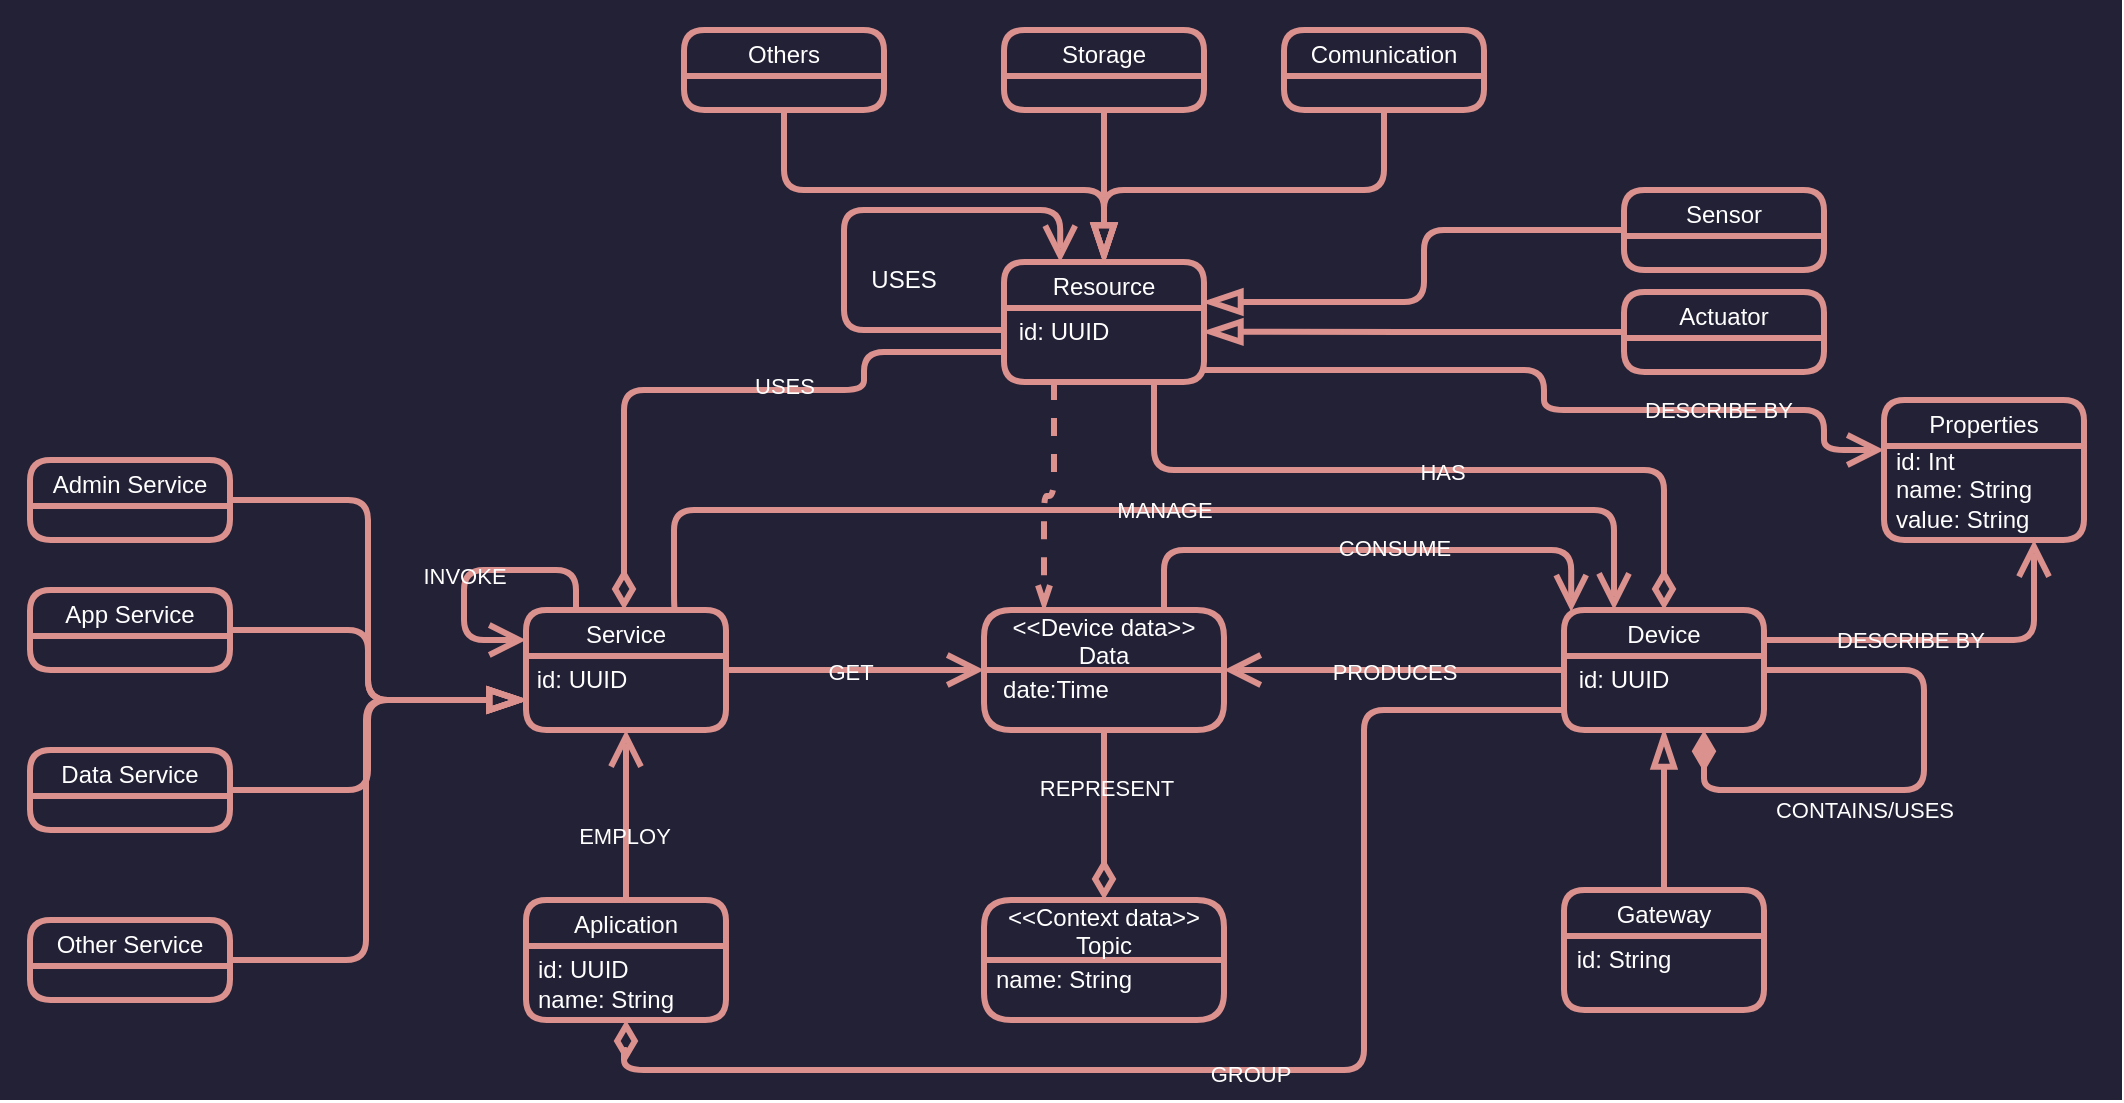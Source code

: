 <mxfile version="22.1.21" type="device">
  <diagram name="Página-1" id="KCZHRsNFGOOAUEGrP5nl">
    <mxGraphModel dx="1912" dy="1209" grid="1" gridSize="10" guides="1" tooltips="1" connect="1" arrows="1" fold="1" page="1" pageScale="1" pageWidth="827" pageHeight="1169" math="0" shadow="0">
      <root>
        <mxCell id="0" />
        <mxCell id="1" parent="0" />
        <mxCell id="8vS-f6j0tsZiRI6oT4Nr-5" value="" style="group;fillColor=#232136;strokeColor=#232136;strokeWidth=30;" vertex="1" connectable="0" parent="1">
          <mxGeometry x="83" y="70" width="1031" height="520" as="geometry" />
        </mxCell>
        <mxCell id="fbPeKxcQVnnoHxMoIqsi-6" value="Others" style="swimlane;strokeWidth=3;rounded=1;fontStyle=0;strokeColor=#DB918D;fillColor=none;fontColor=#FFFFFF;container=0;labelBackgroundColor=none;" parent="8vS-f6j0tsZiRI6oT4Nr-5" vertex="1">
          <mxGeometry x="327" width="100" height="40" as="geometry" />
        </mxCell>
        <mxCell id="fbPeKxcQVnnoHxMoIqsi-7" value="Storage" style="swimlane;strokeWidth=3;rounded=1;fontStyle=0;strokeColor=#DB918D;fillColor=none;fontColor=#FFFFFF;container=0;labelBackgroundColor=none;" parent="8vS-f6j0tsZiRI6oT4Nr-5" vertex="1">
          <mxGeometry x="487" width="100" height="40" as="geometry" />
        </mxCell>
        <mxCell id="fbPeKxcQVnnoHxMoIqsi-8" value="Comunication" style="swimlane;strokeWidth=3;rounded=1;fontStyle=0;strokeColor=#DB918D;fillColor=none;fontColor=#FFFFFF;container=0;labelBackgroundColor=none;" parent="8vS-f6j0tsZiRI6oT4Nr-5" vertex="1">
          <mxGeometry x="627" width="100" height="40" as="geometry" />
        </mxCell>
        <mxCell id="fbPeKxcQVnnoHxMoIqsi-78" style="edgeStyle=orthogonalEdgeStyle;shape=connector;curved=0;rounded=1;orthogonalLoop=1;jettySize=auto;html=1;labelBackgroundColor=none;strokeColor=#DB918D;strokeWidth=3;align=center;verticalAlign=middle;fontFamily=Helvetica;fontSize=11;fontColor=#FFFFFF;endArrow=blockThin;endFill=0;endSize=12;" parent="8vS-f6j0tsZiRI6oT4Nr-5" source="fbPeKxcQVnnoHxMoIqsi-12" edge="1">
          <mxGeometry relative="1" as="geometry">
            <mxPoint x="587" y="136" as="targetPoint" />
            <Array as="points">
              <mxPoint x="697" y="100" />
              <mxPoint x="697" y="136" />
            </Array>
            <mxPoint x="787" y="56" as="sourcePoint" />
          </mxGeometry>
        </mxCell>
        <mxCell id="fbPeKxcQVnnoHxMoIqsi-12" value="Sensor" style="swimlane;strokeWidth=3;rounded=1;fontStyle=0;strokeColor=#DB918D;fillColor=none;fontColor=#FFFFFF;container=0;labelBackgroundColor=none;" parent="8vS-f6j0tsZiRI6oT4Nr-5" vertex="1">
          <mxGeometry x="797" y="80" width="100" height="40" as="geometry" />
        </mxCell>
        <mxCell id="8vS-f6j0tsZiRI6oT4Nr-2" style="edgeStyle=orthogonalEdgeStyle;shape=connector;curved=0;rounded=1;orthogonalLoop=1;jettySize=auto;html=1;exitX=0;exitY=0.5;exitDx=0;exitDy=0;labelBackgroundColor=none;strokeColor=#DB918D;strokeWidth=3;align=center;verticalAlign=middle;fontFamily=Helvetica;fontSize=11;fontColor=#FFFFFF;endArrow=blockThin;endFill=0;endSize=12;" edge="1" parent="8vS-f6j0tsZiRI6oT4Nr-5" source="fbPeKxcQVnnoHxMoIqsi-13">
          <mxGeometry relative="1" as="geometry">
            <mxPoint x="587.0" y="150.897" as="targetPoint" />
          </mxGeometry>
        </mxCell>
        <mxCell id="fbPeKxcQVnnoHxMoIqsi-13" value="Actuator" style="swimlane;strokeWidth=3;rounded=1;fontStyle=0;strokeColor=#DB918D;fillColor=none;fontColor=#FFFFFF;container=0;labelBackgroundColor=none;" parent="8vS-f6j0tsZiRI6oT4Nr-5" vertex="1">
          <mxGeometry x="797" y="131" width="100" height="40" as="geometry" />
        </mxCell>
        <mxCell id="fbPeKxcQVnnoHxMoIqsi-16" value="Admin Service" style="swimlane;strokeWidth=3;rounded=1;fontStyle=0;strokeColor=#DB918D;fillColor=none;fontColor=#FFFFFF;container=0;labelBackgroundColor=none;" parent="8vS-f6j0tsZiRI6oT4Nr-5" vertex="1">
          <mxGeometry y="215" width="100" height="40" as="geometry" />
        </mxCell>
        <mxCell id="fbPeKxcQVnnoHxMoIqsi-19" value="App Service" style="swimlane;strokeWidth=3;rounded=1;fontStyle=0;strokeColor=#DB918D;fillColor=none;fontColor=#FFFFFF;container=0;labelBackgroundColor=none;" parent="8vS-f6j0tsZiRI6oT4Nr-5" vertex="1">
          <mxGeometry y="280" width="100" height="40" as="geometry" />
        </mxCell>
        <mxCell id="fbPeKxcQVnnoHxMoIqsi-22" value="Data Service" style="swimlane;strokeWidth=3;rounded=1;fontStyle=0;strokeColor=#DB918D;fillColor=none;fontColor=#FFFFFF;container=0;labelBackgroundColor=none;" parent="8vS-f6j0tsZiRI6oT4Nr-5" vertex="1">
          <mxGeometry y="360" width="100" height="40" as="geometry" />
        </mxCell>
        <mxCell id="fbPeKxcQVnnoHxMoIqsi-23" value="Other Service" style="swimlane;strokeWidth=3;rounded=1;fontStyle=0;strokeColor=#DB918D;fillColor=none;fontColor=#FFFFFF;container=0;labelBackgroundColor=none;" parent="8vS-f6j0tsZiRI6oT4Nr-5" vertex="1">
          <mxGeometry y="445" width="100" height="40" as="geometry" />
        </mxCell>
        <mxCell id="fbPeKxcQVnnoHxMoIqsi-29" value="Aplication" style="swimlane;strokeWidth=3;rounded=1;fontStyle=0;strokeColor=#DB918D;fillColor=none;fontColor=#FFFFFF;container=0;labelBackgroundColor=none;" parent="8vS-f6j0tsZiRI6oT4Nr-5" vertex="1">
          <mxGeometry x="248" y="435" width="100" height="60" as="geometry">
            <mxRectangle x="580" y="270" width="80" height="30" as="alternateBounds" />
          </mxGeometry>
        </mxCell>
        <mxCell id="fbPeKxcQVnnoHxMoIqsi-86" value="USES" style="text;html=1;strokeColor=none;fillColor=none;align=center;verticalAlign=middle;whiteSpace=wrap;rounded=0;fontSize=12;fontFamily=Helvetica;fontColor=#FFFFFF;container=0;labelBackgroundColor=none;" parent="8vS-f6j0tsZiRI6oT4Nr-5" vertex="1">
          <mxGeometry x="407" y="110" width="60" height="30" as="geometry" />
        </mxCell>
        <mxCell id="fbPeKxcQVnnoHxMoIqsi-100" style="edgeStyle=orthogonalEdgeStyle;shape=connector;curved=0;rounded=1;orthogonalLoop=1;jettySize=auto;html=1;labelBackgroundColor=none;strokeColor=#DB918D;strokeWidth=3;align=center;verticalAlign=middle;fontFamily=Helvetica;fontSize=11;fontColor=#FFFFFF;endArrow=open;endFill=0;endSize=12;" parent="8vS-f6j0tsZiRI6oT4Nr-5" edge="1">
          <mxGeometry relative="1" as="geometry">
            <mxPoint x="347" y="320" as="sourcePoint" />
            <mxPoint x="477" y="320" as="targetPoint" />
          </mxGeometry>
        </mxCell>
        <mxCell id="fbPeKxcQVnnoHxMoIqsi-101" value="GET" style="edgeLabel;html=1;align=center;verticalAlign=middle;resizable=0;points=[];fontSize=11;fontFamily=Helvetica;fontColor=#FFFFFF;container=0;labelBackgroundColor=none;" parent="fbPeKxcQVnnoHxMoIqsi-100" vertex="1" connectable="0">
          <mxGeometry x="-0.027" y="-1" relative="1" as="geometry">
            <mxPoint as="offset" />
          </mxGeometry>
        </mxCell>
        <mxCell id="KpJvDtPZwzSK3RjMsNet-6" style="edgeStyle=orthogonalEdgeStyle;shape=connector;curved=0;rounded=1;orthogonalLoop=1;jettySize=auto;html=1;labelBackgroundColor=none;strokeColor=#DB918D;strokeWidth=3;align=center;verticalAlign=middle;fontFamily=Helvetica;fontSize=11;fontColor=#FFFFFF;endArrow=open;endFill=0;endSize=12;" parent="8vS-f6j0tsZiRI6oT4Nr-5" edge="1">
          <mxGeometry relative="1" as="geometry">
            <mxPoint x="587" y="170" as="sourcePoint" />
            <mxPoint x="927" y="210" as="targetPoint" />
            <Array as="points">
              <mxPoint x="587" y="170" />
              <mxPoint x="757" y="170" />
              <mxPoint x="757" y="190" />
              <mxPoint x="897" y="190" />
              <mxPoint x="897" y="210" />
            </Array>
          </mxGeometry>
        </mxCell>
        <mxCell id="KpJvDtPZwzSK3RjMsNet-7" value="DESCRIBE BY" style="edgeLabel;html=1;align=center;verticalAlign=middle;resizable=0;points=[];fontSize=11;fontFamily=Helvetica;fontColor=#FFFFFF;container=0;labelBackgroundColor=none;" parent="KpJvDtPZwzSK3RjMsNet-6" vertex="1" connectable="0">
          <mxGeometry x="0.458" relative="1" as="geometry">
            <mxPoint as="offset" />
          </mxGeometry>
        </mxCell>
        <mxCell id="KpJvDtPZwzSK3RjMsNet-14" style="edgeStyle=orthogonalEdgeStyle;shape=connector;curved=0;rounded=1;orthogonalLoop=1;jettySize=auto;html=1;exitX=0;exitY=1;exitDx=0;exitDy=0;entryX=0.5;entryY=1;entryDx=0;entryDy=0;labelBackgroundColor=none;strokeColor=#DB918D;strokeWidth=3;align=center;verticalAlign=middle;fontFamily=Helvetica;fontSize=11;fontColor=#FFFFFF;endArrow=diamondThin;endFill=0;jumpSize=5;endSize=12;" parent="8vS-f6j0tsZiRI6oT4Nr-5" source="fbPeKxcQVnnoHxMoIqsi-59" target="fbPeKxcQVnnoHxMoIqsi-29" edge="1">
          <mxGeometry relative="1" as="geometry">
            <Array as="points">
              <mxPoint x="667" y="340" />
              <mxPoint x="667" y="520" />
              <mxPoint x="297" y="520" />
              <mxPoint x="297" y="510" />
              <mxPoint x="298" y="510" />
            </Array>
          </mxGeometry>
        </mxCell>
        <mxCell id="KpJvDtPZwzSK3RjMsNet-15" value="GROUP" style="edgeLabel;html=1;align=center;verticalAlign=middle;resizable=0;points=[];fontSize=11;fontFamily=Helvetica;fontColor=#FFFFFF;container=0;labelBackgroundColor=none;" parent="KpJvDtPZwzSK3RjMsNet-14" vertex="1" connectable="0">
          <mxGeometry x="-0.003" y="2" relative="1" as="geometry">
            <mxPoint as="offset" />
          </mxGeometry>
        </mxCell>
        <mxCell id="KpJvDtPZwzSK3RjMsNet-11" style="edgeStyle=orthogonalEdgeStyle;shape=connector;curved=0;rounded=1;orthogonalLoop=1;jettySize=auto;html=1;exitX=1;exitY=0.5;exitDx=0;exitDy=0;labelBackgroundColor=none;strokeColor=#DB918D;strokeWidth=3;align=center;verticalAlign=middle;fontFamily=Helvetica;fontSize=11;fontColor=#FFFFFF;endArrow=diamondThin;endFill=1;endSize=12;" parent="8vS-f6j0tsZiRI6oT4Nr-5" source="fbPeKxcQVnnoHxMoIqsi-58" edge="1">
          <mxGeometry relative="1" as="geometry">
            <mxPoint x="837" y="350.185" as="targetPoint" />
            <Array as="points">
              <mxPoint x="947" y="320" />
              <mxPoint x="947" y="380" />
              <mxPoint x="837" y="380" />
            </Array>
          </mxGeometry>
        </mxCell>
        <mxCell id="KpJvDtPZwzSK3RjMsNet-12" value="CONTAINS/USES" style="edgeLabel;html=1;align=center;verticalAlign=middle;resizable=0;points=[];fontSize=11;fontFamily=Helvetica;fontColor=#FFFFFF;container=0;labelBackgroundColor=none;" parent="KpJvDtPZwzSK3RjMsNet-11" vertex="1" connectable="0">
          <mxGeometry x="0.179" y="-2" relative="1" as="geometry">
            <mxPoint x="-5" y="12" as="offset" />
          </mxGeometry>
        </mxCell>
        <mxCell id="fbPeKxcQVnnoHxMoIqsi-58" value="Device" style="swimlane;strokeWidth=3;rounded=1;fontStyle=0;strokeColor=#DB918D;fillColor=none;fontColor=#FFFFFF;startSize=23;container=0;labelBackgroundColor=none;" parent="8vS-f6j0tsZiRI6oT4Nr-5" vertex="1">
          <mxGeometry x="767" y="290" width="100" height="60" as="geometry">
            <mxRectangle x="580" y="270" width="80" height="30" as="alternateBounds" />
          </mxGeometry>
        </mxCell>
        <mxCell id="fbPeKxcQVnnoHxMoIqsi-59" value="id: UUID" style="text;html=1;strokeColor=none;fillColor=none;align=center;verticalAlign=middle;whiteSpace=wrap;rounded=0;container=0;fontColor=#FFFFFF;labelBackgroundColor=none;" parent="8vS-f6j0tsZiRI6oT4Nr-5" vertex="1">
          <mxGeometry x="767" y="310" width="60" height="30" as="geometry" />
        </mxCell>
        <mxCell id="fbPeKxcQVnnoHxMoIqsi-9" value="Resource" style="swimlane;strokeWidth=3;rounded=1;fontStyle=0;strokeColor=#DB918D;fillColor=none;fontColor=#FFFFFF;container=0;labelBackgroundColor=none;" parent="8vS-f6j0tsZiRI6oT4Nr-5" vertex="1">
          <mxGeometry x="487" y="116" width="100" height="60" as="geometry">
            <mxRectangle x="580" y="270" width="80" height="30" as="alternateBounds" />
          </mxGeometry>
        </mxCell>
        <mxCell id="fbPeKxcQVnnoHxMoIqsi-70" style="edgeStyle=orthogonalEdgeStyle;rounded=1;orthogonalLoop=1;jettySize=auto;html=1;entryX=0.5;entryY=0;entryDx=0;entryDy=0;fontColor=#FFFFFF;curved=0;strokeWidth=3;strokeColor=#DB918D;endArrow=blockThin;endFill=0;endSize=12;labelBackgroundColor=none;" parent="8vS-f6j0tsZiRI6oT4Nr-5" source="fbPeKxcQVnnoHxMoIqsi-6" target="fbPeKxcQVnnoHxMoIqsi-9" edge="1">
          <mxGeometry relative="1" as="geometry">
            <Array as="points">
              <mxPoint x="377" y="80" />
              <mxPoint x="537" y="80" />
            </Array>
          </mxGeometry>
        </mxCell>
        <mxCell id="fbPeKxcQVnnoHxMoIqsi-73" style="edgeStyle=orthogonalEdgeStyle;shape=connector;curved=0;rounded=1;orthogonalLoop=1;jettySize=auto;html=1;entryX=0.5;entryY=0;entryDx=0;entryDy=0;labelBackgroundColor=none;strokeColor=#DB918D;strokeWidth=3;align=center;verticalAlign=middle;fontFamily=Helvetica;fontSize=11;fontColor=#FFFFFF;endArrow=blockThin;endFill=0;endSize=12;" parent="8vS-f6j0tsZiRI6oT4Nr-5" source="fbPeKxcQVnnoHxMoIqsi-7" target="fbPeKxcQVnnoHxMoIqsi-9" edge="1">
          <mxGeometry relative="1" as="geometry" />
        </mxCell>
        <mxCell id="fbPeKxcQVnnoHxMoIqsi-74" style="edgeStyle=orthogonalEdgeStyle;shape=connector;curved=0;rounded=1;orthogonalLoop=1;jettySize=auto;html=1;entryX=0.5;entryY=0;entryDx=0;entryDy=0;labelBackgroundColor=none;strokeColor=#DB918D;strokeWidth=3;align=center;verticalAlign=middle;fontFamily=Helvetica;fontSize=11;fontColor=#FFFFFF;endArrow=blockThin;endFill=0;exitX=0.5;exitY=1;exitDx=0;exitDy=0;endSize=12;" parent="8vS-f6j0tsZiRI6oT4Nr-5" source="fbPeKxcQVnnoHxMoIqsi-8" target="fbPeKxcQVnnoHxMoIqsi-9" edge="1">
          <mxGeometry relative="1" as="geometry">
            <Array as="points">
              <mxPoint x="677" y="80" />
              <mxPoint x="537" y="80" />
            </Array>
          </mxGeometry>
        </mxCell>
        <mxCell id="KpJvDtPZwzSK3RjMsNet-2" style="edgeStyle=orthogonalEdgeStyle;shape=connector;curved=0;rounded=1;orthogonalLoop=1;jettySize=auto;html=1;exitX=0.75;exitY=1;exitDx=0;exitDy=0;labelBackgroundColor=none;strokeColor=#DB918D;strokeWidth=3;align=center;verticalAlign=middle;fontFamily=Helvetica;fontSize=11;fontColor=#FFFFFF;endArrow=diamondThin;endFill=0;endSize=12;" parent="8vS-f6j0tsZiRI6oT4Nr-5" source="fbPeKxcQVnnoHxMoIqsi-9" target="fbPeKxcQVnnoHxMoIqsi-58" edge="1">
          <mxGeometry relative="1" as="geometry">
            <Array as="points">
              <mxPoint x="562" y="220" />
              <mxPoint x="817" y="220" />
            </Array>
          </mxGeometry>
        </mxCell>
        <mxCell id="KpJvDtPZwzSK3RjMsNet-3" value="HAS" style="edgeLabel;html=1;align=center;verticalAlign=middle;resizable=0;points=[];fontSize=11;fontFamily=Helvetica;fontColor=#FFFFFF;container=0;labelBackgroundColor=none;" parent="KpJvDtPZwzSK3RjMsNet-2" vertex="1" connectable="0">
          <mxGeometry x="0.016" y="-1" relative="1" as="geometry">
            <mxPoint as="offset" />
          </mxGeometry>
        </mxCell>
        <mxCell id="fbPeKxcQVnnoHxMoIqsi-80" style="edgeStyle=orthogonalEdgeStyle;shape=connector;curved=0;rounded=1;orthogonalLoop=1;jettySize=auto;html=1;entryX=0.281;entryY=0.019;entryDx=0;entryDy=0;labelBackgroundColor=none;strokeColor=#DB918D;strokeWidth=3;align=center;verticalAlign=middle;fontFamily=Helvetica;fontSize=11;fontColor=#FFFFFF;endArrow=open;endFill=0;entryPerimeter=0;endSize=12;" parent="8vS-f6j0tsZiRI6oT4Nr-5" edge="1">
          <mxGeometry relative="1" as="geometry">
            <mxPoint x="487" y="150" as="sourcePoint" />
            <mxPoint x="515.1" y="116.14" as="targetPoint" />
            <Array as="points">
              <mxPoint x="407" y="150" />
              <mxPoint x="407" y="90" />
              <mxPoint x="515" y="90" />
            </Array>
          </mxGeometry>
        </mxCell>
        <mxCell id="fbPeKxcQVnnoHxMoIqsi-10" value="id: UUID" style="text;html=1;strokeColor=none;fillColor=none;align=center;verticalAlign=middle;whiteSpace=wrap;rounded=0;container=0;fontColor=#FFFFFF;labelBackgroundColor=none;" parent="8vS-f6j0tsZiRI6oT4Nr-5" vertex="1">
          <mxGeometry x="487" y="136" width="60" height="30" as="geometry" />
        </mxCell>
        <mxCell id="fbPeKxcQVnnoHxMoIqsi-25" value="Service" style="swimlane;strokeWidth=3;rounded=1;fontStyle=0;strokeColor=#DB918D;fillColor=none;fontColor=#FFFFFF;container=0;labelBackgroundColor=none;" parent="8vS-f6j0tsZiRI6oT4Nr-5" vertex="1">
          <mxGeometry x="248" y="290" width="100" height="60" as="geometry">
            <mxRectangle x="580" y="270" width="80" height="30" as="alternateBounds" />
          </mxGeometry>
        </mxCell>
        <mxCell id="fbPeKxcQVnnoHxMoIqsi-91" style="edgeStyle=orthogonalEdgeStyle;shape=connector;curved=0;rounded=1;orthogonalLoop=1;jettySize=auto;html=1;entryX=0;entryY=0.75;entryDx=0;entryDy=0;labelBackgroundColor=none;strokeColor=#DB918D;strokeWidth=3;align=center;verticalAlign=middle;fontFamily=Helvetica;fontSize=11;fontColor=#FFFFFF;endArrow=blockThin;endFill=0;endSize=12;" parent="8vS-f6j0tsZiRI6oT4Nr-5" source="fbPeKxcQVnnoHxMoIqsi-16" target="fbPeKxcQVnnoHxMoIqsi-25" edge="1">
          <mxGeometry relative="1" as="geometry" />
        </mxCell>
        <mxCell id="fbPeKxcQVnnoHxMoIqsi-92" style="edgeStyle=orthogonalEdgeStyle;shape=connector;curved=0;rounded=1;orthogonalLoop=1;jettySize=auto;html=1;entryX=0;entryY=0.75;entryDx=0;entryDy=0;labelBackgroundColor=none;strokeColor=#DB918D;strokeWidth=3;align=center;verticalAlign=middle;fontFamily=Helvetica;fontSize=11;fontColor=#FFFFFF;endArrow=blockThin;endFill=0;endSize=12;" parent="8vS-f6j0tsZiRI6oT4Nr-5" source="fbPeKxcQVnnoHxMoIqsi-19" target="fbPeKxcQVnnoHxMoIqsi-25" edge="1">
          <mxGeometry relative="1" as="geometry" />
        </mxCell>
        <mxCell id="fbPeKxcQVnnoHxMoIqsi-94" style="edgeStyle=orthogonalEdgeStyle;shape=connector;curved=0;rounded=1;orthogonalLoop=1;jettySize=auto;html=1;entryX=0;entryY=0.75;entryDx=0;entryDy=0;labelBackgroundColor=none;strokeColor=#DB918D;strokeWidth=3;align=center;verticalAlign=middle;fontFamily=Helvetica;fontSize=11;fontColor=#FFFFFF;endArrow=blockThin;endFill=0;endSize=12;" parent="8vS-f6j0tsZiRI6oT4Nr-5" source="fbPeKxcQVnnoHxMoIqsi-22" target="fbPeKxcQVnnoHxMoIqsi-25" edge="1">
          <mxGeometry relative="1" as="geometry" />
        </mxCell>
        <mxCell id="fbPeKxcQVnnoHxMoIqsi-95" style="edgeStyle=orthogonalEdgeStyle;shape=connector;curved=0;rounded=1;orthogonalLoop=1;jettySize=auto;html=1;entryX=0;entryY=0.75;entryDx=0;entryDy=0;labelBackgroundColor=none;strokeColor=#DB918D;strokeWidth=3;align=center;verticalAlign=middle;fontFamily=Helvetica;fontSize=11;fontColor=#FFFFFF;endArrow=blockThin;endFill=0;endSize=12;" parent="8vS-f6j0tsZiRI6oT4Nr-5" source="fbPeKxcQVnnoHxMoIqsi-23" target="fbPeKxcQVnnoHxMoIqsi-25" edge="1">
          <mxGeometry relative="1" as="geometry">
            <Array as="points">
              <mxPoint x="168" y="465" />
              <mxPoint x="168" y="335" />
            </Array>
          </mxGeometry>
        </mxCell>
        <mxCell id="fbPeKxcQVnnoHxMoIqsi-96" style="edgeStyle=orthogonalEdgeStyle;shape=connector;curved=0;rounded=1;orthogonalLoop=1;jettySize=auto;html=1;entryX=0.5;entryY=1;entryDx=0;entryDy=0;labelBackgroundColor=none;strokeColor=#DB918D;strokeWidth=3;align=center;verticalAlign=middle;fontFamily=Helvetica;fontSize=11;fontColor=#FFFFFF;endArrow=open;endFill=0;endSize=12;" parent="8vS-f6j0tsZiRI6oT4Nr-5" source="fbPeKxcQVnnoHxMoIqsi-29" target="fbPeKxcQVnnoHxMoIqsi-25" edge="1">
          <mxGeometry relative="1" as="geometry" />
        </mxCell>
        <mxCell id="fbPeKxcQVnnoHxMoIqsi-97" value="EMPLOY" style="edgeLabel;html=1;align=center;verticalAlign=middle;resizable=0;points=[];fontSize=11;fontFamily=Helvetica;fontColor=#FFFFFF;container=0;labelBackgroundColor=none;" parent="fbPeKxcQVnnoHxMoIqsi-96" vertex="1" connectable="0">
          <mxGeometry x="-0.236" y="1" relative="1" as="geometry">
            <mxPoint as="offset" />
          </mxGeometry>
        </mxCell>
        <mxCell id="KpJvDtPZwzSK3RjMsNet-16" style="edgeStyle=orthogonalEdgeStyle;shape=connector;curved=0;rounded=1;orthogonalLoop=1;jettySize=auto;html=1;exitX=0.75;exitY=0;exitDx=0;exitDy=0;entryX=0.25;entryY=0;entryDx=0;entryDy=0;labelBackgroundColor=none;strokeColor=#DB918D;strokeWidth=3;align=center;verticalAlign=middle;fontFamily=Helvetica;fontSize=11;fontColor=#FFFFFF;endArrow=open;endFill=0;endSize=12;" parent="8vS-f6j0tsZiRI6oT4Nr-5" source="fbPeKxcQVnnoHxMoIqsi-25" target="fbPeKxcQVnnoHxMoIqsi-58" edge="1">
          <mxGeometry relative="1" as="geometry">
            <Array as="points">
              <mxPoint x="322" y="240" />
              <mxPoint x="792" y="240" />
            </Array>
          </mxGeometry>
        </mxCell>
        <mxCell id="KpJvDtPZwzSK3RjMsNet-17" value="MANAGE" style="edgeLabel;html=1;align=center;verticalAlign=middle;resizable=0;points=[];fontSize=11;fontFamily=Helvetica;fontColor=#FFFFFF;container=0;labelBackgroundColor=none;" parent="KpJvDtPZwzSK3RjMsNet-16" vertex="1" connectable="0">
          <mxGeometry x="-0.056" relative="1" as="geometry">
            <mxPoint x="26" as="offset" />
          </mxGeometry>
        </mxCell>
        <mxCell id="fbPeKxcQVnnoHxMoIqsi-87" style="edgeStyle=orthogonalEdgeStyle;shape=connector;curved=0;rounded=1;orthogonalLoop=1;jettySize=auto;html=1;labelBackgroundColor=none;strokeColor=#DB918D;strokeWidth=3;align=center;verticalAlign=middle;fontFamily=Helvetica;fontSize=11;fontColor=#FFFFFF;endArrow=diamondThin;endFill=0;exitX=0;exitY=0.75;exitDx=0;exitDy=0;endSize=12;" parent="8vS-f6j0tsZiRI6oT4Nr-5" source="fbPeKxcQVnnoHxMoIqsi-9" target="fbPeKxcQVnnoHxMoIqsi-25" edge="1">
          <mxGeometry relative="1" as="geometry">
            <Array as="points">
              <mxPoint x="417" y="161" />
              <mxPoint x="417" y="180" />
              <mxPoint x="297" y="180" />
            </Array>
          </mxGeometry>
        </mxCell>
        <mxCell id="fbPeKxcQVnnoHxMoIqsi-88" value="USES" style="edgeLabel;html=1;align=center;verticalAlign=middle;resizable=0;points=[];fontSize=11;fontFamily=Helvetica;fontColor=#FFFFFF;container=0;labelBackgroundColor=none;" parent="fbPeKxcQVnnoHxMoIqsi-87" vertex="1" connectable="0">
          <mxGeometry x="0.087" y="1" relative="1" as="geometry">
            <mxPoint x="44" y="-3" as="offset" />
          </mxGeometry>
        </mxCell>
        <mxCell id="fbPeKxcQVnnoHxMoIqsi-26" value="&lt;font&gt;id: UUID&lt;/font&gt;" style="text;html=1;strokeColor=none;fillColor=none;align=center;verticalAlign=middle;whiteSpace=wrap;rounded=0;container=0;fontColor=#FFFFFF;labelBackgroundColor=none;" parent="8vS-f6j0tsZiRI6oT4Nr-5" vertex="1">
          <mxGeometry x="246" y="310" width="60" height="30" as="geometry" />
        </mxCell>
        <mxCell id="fbPeKxcQVnnoHxMoIqsi-89" style="edgeStyle=orthogonalEdgeStyle;shape=connector;curved=0;rounded=1;orthogonalLoop=1;jettySize=auto;html=1;exitX=0.25;exitY=0;exitDx=0;exitDy=0;entryX=0;entryY=0.25;entryDx=0;entryDy=0;labelBackgroundColor=none;strokeColor=#DB918D;strokeWidth=3;align=center;verticalAlign=middle;fontFamily=Helvetica;fontSize=11;fontColor=#FFFFFF;endArrow=open;endFill=0;endSize=12;" parent="8vS-f6j0tsZiRI6oT4Nr-5" source="fbPeKxcQVnnoHxMoIqsi-25" target="fbPeKxcQVnnoHxMoIqsi-25" edge="1">
          <mxGeometry relative="1" as="geometry">
            <Array as="points">
              <mxPoint x="273" y="270" />
              <mxPoint x="217" y="270" />
              <mxPoint x="217" y="305" />
            </Array>
          </mxGeometry>
        </mxCell>
        <mxCell id="fbPeKxcQVnnoHxMoIqsi-90" value="INVOKE" style="edgeLabel;html=1;align=center;verticalAlign=middle;resizable=0;points=[];fontSize=11;fontFamily=Helvetica;fontColor=#FFFFFF;container=0;labelBackgroundColor=none;" parent="fbPeKxcQVnnoHxMoIqsi-89" vertex="1" connectable="0">
          <mxGeometry x="0.108" relative="1" as="geometry">
            <mxPoint as="offset" />
          </mxGeometry>
        </mxCell>
        <mxCell id="fbPeKxcQVnnoHxMoIqsi-30" value="id: UUID&lt;br&gt;name: String" style="text;html=1;strokeColor=none;fillColor=none;align=left;verticalAlign=middle;whiteSpace=wrap;rounded=0;container=0;fontColor=#FFFFFF;labelBackgroundColor=none;" parent="8vS-f6j0tsZiRI6oT4Nr-5" vertex="1">
          <mxGeometry x="252" y="462" width="80" height="30" as="geometry" />
        </mxCell>
        <mxCell id="fbPeKxcQVnnoHxMoIqsi-40" value="&lt;&lt;Device data&gt;&gt;&#xa;Data" style="swimlane;strokeWidth=3;rounded=1;fontStyle=0;strokeColor=#DB918D;fillColor=none;fontColor=#FFFFFF;startSize=30;container=0;labelBackgroundColor=none;" parent="8vS-f6j0tsZiRI6oT4Nr-5" vertex="1">
          <mxGeometry x="477" y="290" width="120" height="60" as="geometry">
            <mxRectangle x="580" y="270" width="80" height="30" as="alternateBounds" />
          </mxGeometry>
        </mxCell>
        <mxCell id="fbPeKxcQVnnoHxMoIqsi-105" style="edgeStyle=orthogonalEdgeStyle;shape=connector;curved=0;rounded=1;orthogonalLoop=1;jettySize=auto;html=1;entryX=1;entryY=0.5;entryDx=0;entryDy=0;labelBackgroundColor=none;strokeColor=#DB918D;strokeWidth=3;align=center;verticalAlign=middle;fontFamily=Helvetica;fontSize=11;fontColor=#FFFFFF;endArrow=open;endFill=0;endSize=12;" parent="8vS-f6j0tsZiRI6oT4Nr-5" source="fbPeKxcQVnnoHxMoIqsi-58" target="fbPeKxcQVnnoHxMoIqsi-40" edge="1">
          <mxGeometry relative="1" as="geometry" />
        </mxCell>
        <mxCell id="fbPeKxcQVnnoHxMoIqsi-106" value="PRODUCES" style="edgeLabel;html=1;align=center;verticalAlign=middle;resizable=0;points=[];fontSize=11;fontFamily=Helvetica;fontColor=#FFFFFF;container=0;labelBackgroundColor=none;" parent="fbPeKxcQVnnoHxMoIqsi-105" vertex="1" connectable="0">
          <mxGeometry x="0.001" y="1" relative="1" as="geometry">
            <mxPoint as="offset" />
          </mxGeometry>
        </mxCell>
        <mxCell id="fbPeKxcQVnnoHxMoIqsi-107" style="edgeStyle=orthogonalEdgeStyle;shape=connector;curved=0;rounded=1;orthogonalLoop=1;jettySize=auto;html=1;exitX=0.75;exitY=0;exitDx=0;exitDy=0;entryX=0.036;entryY=0.014;entryDx=0;entryDy=0;labelBackgroundColor=none;strokeColor=#DB918D;strokeWidth=3;align=center;verticalAlign=middle;fontFamily=Helvetica;fontSize=11;fontColor=#FFFFFF;endArrow=open;endFill=0;entryPerimeter=0;endSize=12;" parent="8vS-f6j0tsZiRI6oT4Nr-5" source="fbPeKxcQVnnoHxMoIqsi-40" target="fbPeKxcQVnnoHxMoIqsi-58" edge="1">
          <mxGeometry relative="1" as="geometry">
            <Array as="points">
              <mxPoint x="567" y="260" />
              <mxPoint x="771" y="260" />
            </Array>
          </mxGeometry>
        </mxCell>
        <mxCell id="fbPeKxcQVnnoHxMoIqsi-108" value="CONSUME" style="edgeLabel;html=1;align=center;verticalAlign=middle;resizable=0;points=[];fontSize=11;fontFamily=Helvetica;fontColor=#FFFFFF;container=0;labelBackgroundColor=none;" parent="fbPeKxcQVnnoHxMoIqsi-107" vertex="1" connectable="0">
          <mxGeometry x="0.094" y="1" relative="1" as="geometry">
            <mxPoint as="offset" />
          </mxGeometry>
        </mxCell>
        <mxCell id="fbPeKxcQVnnoHxMoIqsi-104" style="edgeStyle=orthogonalEdgeStyle;shape=connector;curved=0;rounded=1;orthogonalLoop=1;jettySize=auto;html=1;exitX=0.25;exitY=1;exitDx=0;exitDy=0;entryX=0.25;entryY=0;entryDx=0;entryDy=0;labelBackgroundColor=none;strokeColor=#DB918D;strokeWidth=3;align=center;verticalAlign=middle;fontFamily=Helvetica;fontSize=11;fontColor=#FFFFFF;endArrow=openThin;endFill=0;dashed=1;" parent="8vS-f6j0tsZiRI6oT4Nr-5" source="fbPeKxcQVnnoHxMoIqsi-9" target="fbPeKxcQVnnoHxMoIqsi-40" edge="1">
          <mxGeometry relative="1" as="geometry" />
        </mxCell>
        <mxCell id="fbPeKxcQVnnoHxMoIqsi-41" value="date:Time" style="text;html=1;strokeColor=none;fillColor=none;align=center;verticalAlign=middle;whiteSpace=wrap;rounded=0;container=0;fontColor=#FFFFFF;labelBackgroundColor=none;" parent="8vS-f6j0tsZiRI6oT4Nr-5" vertex="1">
          <mxGeometry x="477" y="315" width="72" height="30" as="geometry" />
        </mxCell>
        <mxCell id="fbPeKxcQVnnoHxMoIqsi-48" value="&lt;&lt;Context data&gt;&gt;&#xa;Topic" style="swimlane;strokeWidth=3;rounded=1;fontStyle=0;strokeColor=#DB918D;fillColor=none;fontColor=#FFFFFF;startSize=30;container=0;labelBackgroundColor=none;" parent="8vS-f6j0tsZiRI6oT4Nr-5" vertex="1">
          <mxGeometry x="477" y="435" width="120" height="60" as="geometry">
            <mxRectangle x="580" y="270" width="80" height="30" as="alternateBounds" />
          </mxGeometry>
        </mxCell>
        <mxCell id="fbPeKxcQVnnoHxMoIqsi-102" style="edgeStyle=orthogonalEdgeStyle;shape=connector;curved=0;rounded=1;orthogonalLoop=1;jettySize=auto;html=1;entryX=0.5;entryY=0;entryDx=0;entryDy=0;labelBackgroundColor=none;strokeColor=#DB918D;strokeWidth=3;align=center;verticalAlign=middle;fontFamily=Helvetica;fontSize=11;fontColor=#FFFFFF;endArrow=diamondThin;endFill=0;endSize=12;" parent="8vS-f6j0tsZiRI6oT4Nr-5" source="fbPeKxcQVnnoHxMoIqsi-40" target="fbPeKxcQVnnoHxMoIqsi-48" edge="1">
          <mxGeometry relative="1" as="geometry" />
        </mxCell>
        <mxCell id="fbPeKxcQVnnoHxMoIqsi-103" value="REPRESENT" style="edgeLabel;html=1;align=center;verticalAlign=middle;resizable=0;points=[];fontSize=11;fontFamily=Helvetica;fontColor=#FFFFFF;container=0;labelBackgroundColor=none;" parent="fbPeKxcQVnnoHxMoIqsi-102" vertex="1" connectable="0">
          <mxGeometry x="-0.312" y="1" relative="1" as="geometry">
            <mxPoint as="offset" />
          </mxGeometry>
        </mxCell>
        <mxCell id="fbPeKxcQVnnoHxMoIqsi-49" value="name: String" style="text;html=1;strokeColor=none;fillColor=none;align=center;verticalAlign=middle;whiteSpace=wrap;rounded=0;container=0;fontColor=#FFFFFF;labelBackgroundColor=none;" parent="8vS-f6j0tsZiRI6oT4Nr-5" vertex="1">
          <mxGeometry x="477" y="460" width="80" height="30" as="geometry" />
        </mxCell>
        <mxCell id="fbPeKxcQVnnoHxMoIqsi-62" value="Gateway" style="swimlane;strokeWidth=3;rounded=1;fontStyle=0;strokeColor=#DB918D;fillColor=none;fontColor=#FFFFFF;startSize=23;container=0;labelBackgroundColor=none;" parent="8vS-f6j0tsZiRI6oT4Nr-5" vertex="1">
          <mxGeometry x="767" y="430" width="100" height="60" as="geometry">
            <mxRectangle x="580" y="270" width="80" height="30" as="alternateBounds" />
          </mxGeometry>
        </mxCell>
        <mxCell id="KpJvDtPZwzSK3RjMsNet-13" style="edgeStyle=orthogonalEdgeStyle;shape=connector;curved=0;rounded=1;orthogonalLoop=1;jettySize=auto;html=1;exitX=0.5;exitY=0;exitDx=0;exitDy=0;entryX=0.5;entryY=1;entryDx=0;entryDy=0;labelBackgroundColor=none;strokeColor=#DB918D;strokeWidth=3;align=center;verticalAlign=middle;fontFamily=Helvetica;fontSize=11;fontColor=#FFFFFF;endArrow=blockThin;endFill=0;jumpSize=9;endSize=12;" parent="8vS-f6j0tsZiRI6oT4Nr-5" source="fbPeKxcQVnnoHxMoIqsi-62" target="fbPeKxcQVnnoHxMoIqsi-58" edge="1">
          <mxGeometry relative="1" as="geometry" />
        </mxCell>
        <mxCell id="fbPeKxcQVnnoHxMoIqsi-63" value="id: String" style="text;html=1;strokeColor=none;fillColor=none;align=center;verticalAlign=middle;whiteSpace=wrap;rounded=0;container=0;fontColor=#FFFFFF;labelBackgroundColor=none;" parent="8vS-f6j0tsZiRI6oT4Nr-5" vertex="1">
          <mxGeometry x="767" y="450" width="60" height="30" as="geometry" />
        </mxCell>
        <mxCell id="fbPeKxcQVnnoHxMoIqsi-66" value="Properties" style="swimlane;strokeWidth=3;rounded=1;fontStyle=0;strokeColor=#DB918D;fillColor=none;fontColor=#FFFFFF;startSize=23;container=0;labelBackgroundColor=none;" parent="8vS-f6j0tsZiRI6oT4Nr-5" vertex="1">
          <mxGeometry x="927" y="185" width="100" height="70" as="geometry">
            <mxRectangle x="580" y="270" width="80" height="30" as="alternateBounds" />
          </mxGeometry>
        </mxCell>
        <mxCell id="fbPeKxcQVnnoHxMoIqsi-67" value="id: Int&lt;br&gt;name: String&lt;br&gt;value: String" style="text;html=1;strokeColor=none;fillColor=none;align=left;verticalAlign=middle;whiteSpace=wrap;rounded=0;container=0;fontColor=#FFFFFF;labelBackgroundColor=none;" parent="8vS-f6j0tsZiRI6oT4Nr-5" vertex="1">
          <mxGeometry x="931" y="215" width="100" height="30" as="geometry" />
        </mxCell>
        <mxCell id="KpJvDtPZwzSK3RjMsNet-8" style="edgeStyle=orthogonalEdgeStyle;shape=connector;curved=0;rounded=1;orthogonalLoop=1;jettySize=auto;html=1;exitX=1;exitY=0.25;exitDx=0;exitDy=0;entryX=0.75;entryY=1;entryDx=0;entryDy=0;labelBackgroundColor=none;strokeColor=#DB918D;strokeWidth=3;align=center;verticalAlign=middle;fontFamily=Helvetica;fontSize=11;fontColor=#FFFFFF;endArrow=open;endFill=0;endSize=12;" parent="8vS-f6j0tsZiRI6oT4Nr-5" source="fbPeKxcQVnnoHxMoIqsi-58" target="fbPeKxcQVnnoHxMoIqsi-66" edge="1">
          <mxGeometry relative="1" as="geometry" />
        </mxCell>
        <mxCell id="KpJvDtPZwzSK3RjMsNet-9" value="DESCRIBE BY" style="edgeLabel;html=1;align=center;verticalAlign=middle;resizable=0;points=[];fontSize=11;fontFamily=Helvetica;fontColor=#FFFFFF;container=0;labelBackgroundColor=none;" parent="KpJvDtPZwzSK3RjMsNet-8" vertex="1" connectable="0">
          <mxGeometry x="-0.212" relative="1" as="geometry">
            <mxPoint as="offset" />
          </mxGeometry>
        </mxCell>
      </root>
    </mxGraphModel>
  </diagram>
</mxfile>
